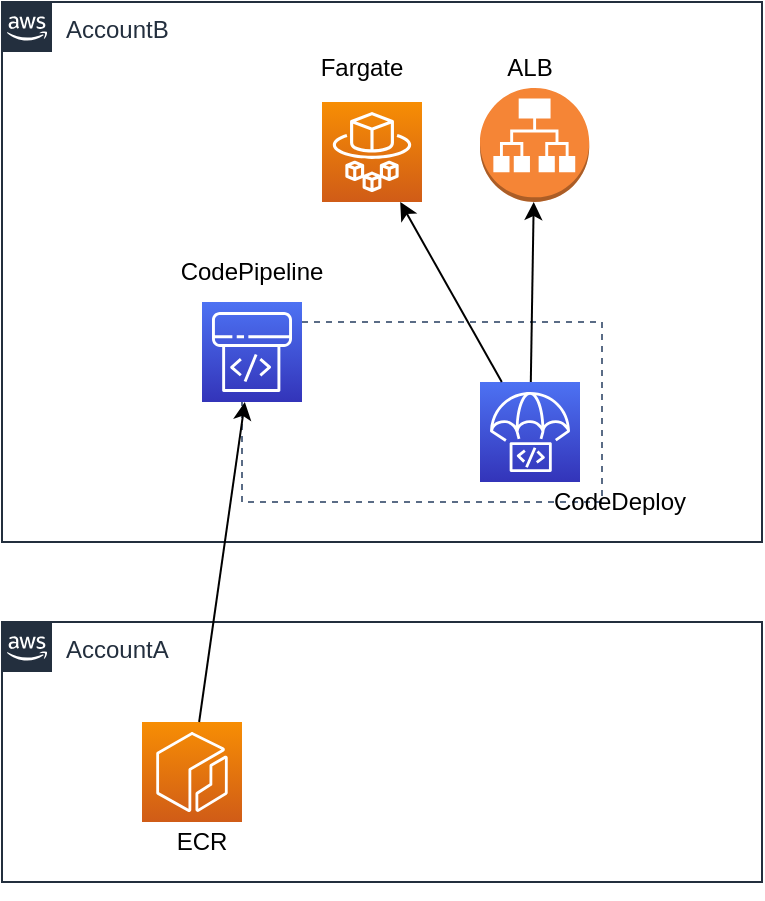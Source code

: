 <mxfile version="13.3.9" type="device"><diagram id="c1md8_mM4KVpThNi_hHv" name="Page-1"><mxGraphModel dx="1106" dy="830" grid="1" gridSize="10" guides="1" tooltips="1" connect="1" arrows="1" fold="1" page="1" pageScale="1" pageWidth="827" pageHeight="1169" math="0" shadow="0"><root><mxCell id="0"/><mxCell id="1" parent="0"/><mxCell id="xrf7I1oN-FApUwaTCfTS-25" value="" style="fillColor=none;strokeColor=#5A6C86;dashed=1;verticalAlign=top;fontStyle=0;fontColor=#5A6C86;" vertex="1" parent="1"><mxGeometry x="270" y="290" width="180" height="90" as="geometry"/></mxCell><mxCell id="xrf7I1oN-FApUwaTCfTS-1" value="AccountA" style="points=[[0,0],[0.25,0],[0.5,0],[0.75,0],[1,0],[1,0.25],[1,0.5],[1,0.75],[1,1],[0.75,1],[0.5,1],[0.25,1],[0,1],[0,0.75],[0,0.5],[0,0.25]];outlineConnect=0;gradientColor=none;html=1;whiteSpace=wrap;fontSize=12;fontStyle=0;shape=mxgraph.aws4.group;grIcon=mxgraph.aws4.group_aws_cloud_alt;strokeColor=#232F3E;fillColor=none;verticalAlign=top;align=left;spacingLeft=30;fontColor=#232F3E;dashed=0;" vertex="1" parent="1"><mxGeometry x="150" y="440" width="380" height="130" as="geometry"/></mxCell><mxCell id="xrf7I1oN-FApUwaTCfTS-2" value="AccountB" style="points=[[0,0],[0.25,0],[0.5,0],[0.75,0],[1,0],[1,0.25],[1,0.5],[1,0.75],[1,1],[0.75,1],[0.5,1],[0.25,1],[0,1],[0,0.75],[0,0.5],[0,0.25]];outlineConnect=0;gradientColor=none;html=1;whiteSpace=wrap;fontSize=12;fontStyle=0;shape=mxgraph.aws4.group;grIcon=mxgraph.aws4.group_aws_cloud_alt;strokeColor=#232F3E;fillColor=none;verticalAlign=top;align=left;spacingLeft=30;fontColor=#232F3E;dashed=0;" vertex="1" parent="1"><mxGeometry x="150" y="130" width="380" height="270" as="geometry"/></mxCell><mxCell id="xrf7I1oN-FApUwaTCfTS-21" value="" style="outlineConnect=0;fontColor=#232F3E;gradientColor=#4D72F3;gradientDirection=north;fillColor=#3334B9;strokeColor=#ffffff;dashed=0;verticalLabelPosition=bottom;verticalAlign=top;align=center;html=1;fontSize=12;fontStyle=0;aspect=fixed;shape=mxgraph.aws4.resourceIcon;resIcon=mxgraph.aws4.codepipeline;" vertex="1" parent="1"><mxGeometry x="250" y="280" width="50" height="50" as="geometry"/></mxCell><mxCell id="xrf7I1oN-FApUwaTCfTS-22" value="" style="outlineConnect=0;fontColor=#232F3E;gradientColor=#F78E04;gradientDirection=north;fillColor=#D05C17;strokeColor=#ffffff;dashed=0;verticalLabelPosition=bottom;verticalAlign=top;align=center;html=1;fontSize=12;fontStyle=0;aspect=fixed;shape=mxgraph.aws4.resourceIcon;resIcon=mxgraph.aws4.ecr;" vertex="1" parent="1"><mxGeometry x="220" y="490" width="50" height="50" as="geometry"/></mxCell><mxCell id="xrf7I1oN-FApUwaTCfTS-23" value="" style="endArrow=classic;html=1;" edge="1" parent="1" source="xrf7I1oN-FApUwaTCfTS-22" target="xrf7I1oN-FApUwaTCfTS-21"><mxGeometry width="50" height="50" relative="1" as="geometry"><mxPoint x="390" y="450" as="sourcePoint"/><mxPoint x="440" y="400" as="targetPoint"/></mxGeometry></mxCell><mxCell id="xrf7I1oN-FApUwaTCfTS-24" value="" style="outlineConnect=0;fontColor=#232F3E;gradientColor=#4D72F3;gradientDirection=north;fillColor=#3334B9;strokeColor=#ffffff;dashed=0;verticalLabelPosition=bottom;verticalAlign=top;align=center;html=1;fontSize=12;fontStyle=0;aspect=fixed;shape=mxgraph.aws4.resourceIcon;resIcon=mxgraph.aws4.codedeploy;" vertex="1" parent="1"><mxGeometry x="389" y="320" width="50" height="50" as="geometry"/></mxCell><mxCell id="xrf7I1oN-FApUwaTCfTS-26" value="CodePipeline" style="text;html=1;strokeColor=none;fillColor=none;align=center;verticalAlign=middle;whiteSpace=wrap;rounded=0;" vertex="1" parent="1"><mxGeometry x="255" y="255" width="40" height="20" as="geometry"/></mxCell><mxCell id="xrf7I1oN-FApUwaTCfTS-27" value="CodeDeploy" style="text;html=1;strokeColor=none;fillColor=none;align=center;verticalAlign=middle;whiteSpace=wrap;rounded=0;" vertex="1" parent="1"><mxGeometry x="439" y="370" width="40" height="20" as="geometry"/></mxCell><mxCell id="xrf7I1oN-FApUwaTCfTS-29" value="" style="outlineConnect=0;fontColor=#232F3E;gradientColor=#F78E04;gradientDirection=north;fillColor=#D05C17;strokeColor=#ffffff;dashed=0;verticalLabelPosition=bottom;verticalAlign=top;align=center;html=1;fontSize=12;fontStyle=0;aspect=fixed;shape=mxgraph.aws4.resourceIcon;resIcon=mxgraph.aws4.fargate;" vertex="1" parent="1"><mxGeometry x="310" y="180" width="50" height="50" as="geometry"/></mxCell><mxCell id="xrf7I1oN-FApUwaTCfTS-30" value="" style="outlineConnect=0;dashed=0;verticalLabelPosition=bottom;verticalAlign=top;align=center;html=1;shape=mxgraph.aws3.application_load_balancer;fillColor=#F58536;gradientColor=none;" vertex="1" parent="1"><mxGeometry x="389" y="173" width="54.63" height="57" as="geometry"/></mxCell><mxCell id="xrf7I1oN-FApUwaTCfTS-31" value="" style="endArrow=classic;html=1;" edge="1" parent="1" source="xrf7I1oN-FApUwaTCfTS-24" target="xrf7I1oN-FApUwaTCfTS-30"><mxGeometry width="50" height="50" relative="1" as="geometry"><mxPoint x="340" y="600" as="sourcePoint"/><mxPoint x="390" y="550" as="targetPoint"/></mxGeometry></mxCell><mxCell id="xrf7I1oN-FApUwaTCfTS-32" value="" style="endArrow=classic;html=1;" edge="1" parent="1" source="xrf7I1oN-FApUwaTCfTS-24" target="xrf7I1oN-FApUwaTCfTS-29"><mxGeometry width="50" height="50" relative="1" as="geometry"><mxPoint x="424.403" y="330" as="sourcePoint"/><mxPoint x="425.855" y="240" as="targetPoint"/></mxGeometry></mxCell><mxCell id="xrf7I1oN-FApUwaTCfTS-33" style="edgeStyle=orthogonalEdgeStyle;rounded=0;orthogonalLoop=1;jettySize=auto;html=1;exitX=0.5;exitY=1;exitDx=0;exitDy=0;" edge="1" parent="1" source="xrf7I1oN-FApUwaTCfTS-1" target="xrf7I1oN-FApUwaTCfTS-1"><mxGeometry relative="1" as="geometry"/></mxCell><mxCell id="xrf7I1oN-FApUwaTCfTS-34" value="Fargate" style="text;html=1;strokeColor=none;fillColor=none;align=center;verticalAlign=middle;whiteSpace=wrap;rounded=0;" vertex="1" parent="1"><mxGeometry x="310" y="153" width="40" height="20" as="geometry"/></mxCell><mxCell id="xrf7I1oN-FApUwaTCfTS-35" value="ALB" style="text;html=1;strokeColor=none;fillColor=none;align=center;verticalAlign=middle;whiteSpace=wrap;rounded=0;" vertex="1" parent="1"><mxGeometry x="394" y="153" width="40" height="20" as="geometry"/></mxCell><mxCell id="xrf7I1oN-FApUwaTCfTS-36" value="ECR" style="text;html=1;strokeColor=none;fillColor=none;align=center;verticalAlign=middle;whiteSpace=wrap;rounded=0;" vertex="1" parent="1"><mxGeometry x="230" y="540" width="40" height="20" as="geometry"/></mxCell></root></mxGraphModel></diagram></mxfile>